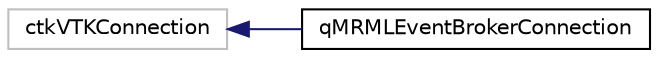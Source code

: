 digraph "Graphical Class Hierarchy"
{
  bgcolor="transparent";
  edge [fontname="Helvetica",fontsize="10",labelfontname="Helvetica",labelfontsize="10"];
  node [fontname="Helvetica",fontsize="10",shape=record];
  rankdir="LR";
  Node982 [label="ctkVTKConnection",height=0.2,width=0.4,color="grey75"];
  Node982 -> Node0 [dir="back",color="midnightblue",fontsize="10",style="solid",fontname="Helvetica"];
  Node0 [label="qMRMLEventBrokerConnection",height=0.2,width=0.4,color="black",URL="$classqMRMLEventBrokerConnection.html"];
}
